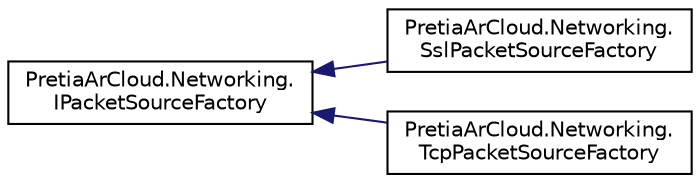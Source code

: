 digraph "Graphical Class Hierarchy"
{
 // LATEX_PDF_SIZE
  edge [fontname="Helvetica",fontsize="10",labelfontname="Helvetica",labelfontsize="10"];
  node [fontname="Helvetica",fontsize="10",shape=record];
  rankdir="LR";
  Node0 [label="PretiaArCloud.Networking.\lIPacketSourceFactory",height=0.2,width=0.4,color="black", fillcolor="white", style="filled",URL="$interfacePretiaArCloud_1_1Networking_1_1IPacketSourceFactory.html",tooltip=" "];
  Node0 -> Node1 [dir="back",color="midnightblue",fontsize="10",style="solid",fontname="Helvetica"];
  Node1 [label="PretiaArCloud.Networking.\lSslPacketSourceFactory",height=0.2,width=0.4,color="black", fillcolor="white", style="filled",URL="$classPretiaArCloud_1_1Networking_1_1SslPacketSourceFactory.html",tooltip=" "];
  Node0 -> Node2 [dir="back",color="midnightblue",fontsize="10",style="solid",fontname="Helvetica"];
  Node2 [label="PretiaArCloud.Networking.\lTcpPacketSourceFactory",height=0.2,width=0.4,color="black", fillcolor="white", style="filled",URL="$classPretiaArCloud_1_1Networking_1_1TcpPacketSourceFactory.html",tooltip=" "];
}
